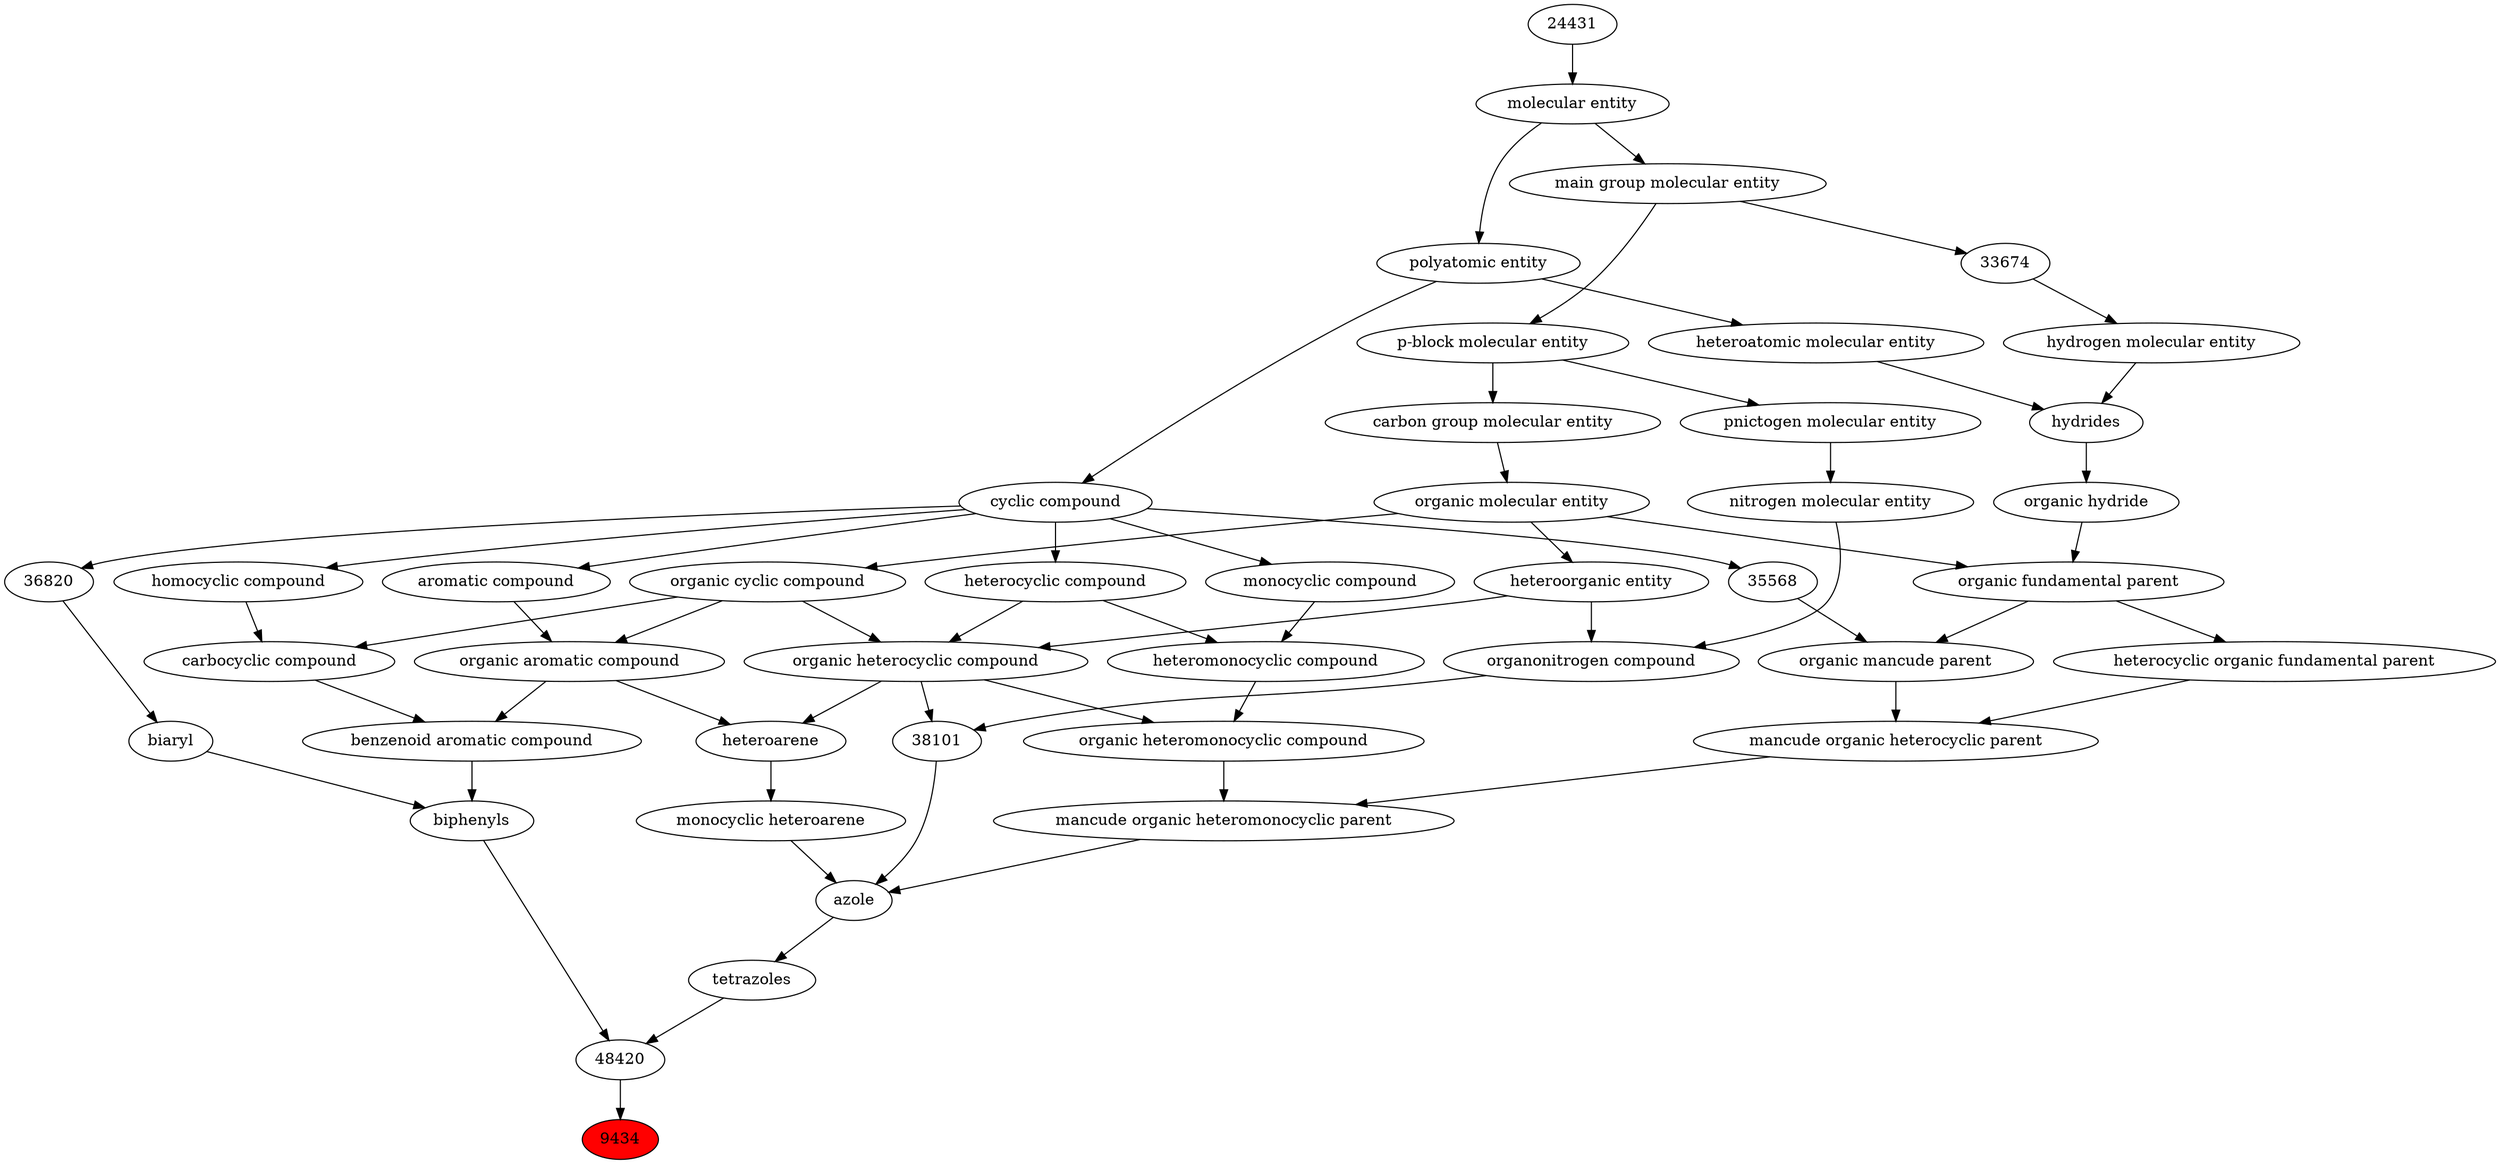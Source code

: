 digraph tree{ 
9434 [label="9434" fillcolor=red style=filled]
48420 -> 9434
48420 [label="48420"]
22888 -> 48420
35689 -> 48420
22888 [label="biphenyls"]
33836 -> 22888
64459 -> 22888
35689 [label="tetrazoles"]
68452 -> 35689
33836 [label="benzenoid aromatic compound"]
33659 -> 33836
33598 -> 33836
64459 [label="biaryl"]
36820 -> 64459
68452 [label="azole"]
35555 -> 68452
38179 -> 68452
38101 -> 68452
33659 [label="organic aromatic compound"]
33832 -> 33659
33655 -> 33659
33598 [label="carbocyclic compound"]
33832 -> 33598
33597 -> 33598
36820 [label="36820"]
33595 -> 36820
35555 [label="mancude organic heteromonocyclic parent"]
25693 -> 35555
35571 -> 35555
38179 [label="monocyclic heteroarene"]
33833 -> 38179
38101 [label="38101"]
24532 -> 38101
35352 -> 38101
33832 [label="organic cyclic compound"]
50860 -> 33832
33655 [label="aromatic compound"]
33595 -> 33655
33597 [label="homocyclic compound"]
33595 -> 33597
33595 [label="cyclic compound"]
36357 -> 33595
25693 [label="organic heteromonocyclic compound"]
33670 -> 25693
24532 -> 25693
35571 [label="mancude organic heterocyclic parent"]
35573 -> 35571
35552 -> 35571
33833 [label="heteroarene"]
33659 -> 33833
24532 -> 33833
24532 [label="organic heterocyclic compound"]
33285 -> 24532
33832 -> 24532
5686 -> 24532
35352 [label="organonitrogen compound"]
51143 -> 35352
33285 -> 35352
50860 [label="organic molecular entity"]
33582 -> 50860
36357 [label="polyatomic entity"]
23367 -> 36357
33670 [label="heteromonocyclic compound"]
5686 -> 33670
33661 -> 33670
35573 [label="organic mancude parent"]
35568 -> 35573
33245 -> 35573
35552 [label="heterocyclic organic fundamental parent"]
33245 -> 35552
33285 [label="heteroorganic entity"]
50860 -> 33285
5686 [label="heterocyclic compound"]
33595 -> 5686
51143 [label="nitrogen molecular entity"]
33302 -> 51143
33582 [label="carbon group molecular entity"]
33675 -> 33582
23367 [label="molecular entity"]
24431 -> 23367
33661 [label="monocyclic compound"]
33595 -> 33661
35568 [label="35568"]
33595 -> 35568
33245 [label="organic fundamental parent"]
50860 -> 33245
37175 -> 33245
33302 [label="pnictogen molecular entity"]
33675 -> 33302
33675 [label="p-block molecular entity"]
33579 -> 33675
24431 [label="24431"]
37175 [label="organic hydride"]
33692 -> 37175
33579 [label="main group molecular entity"]
23367 -> 33579
33692 [label="hydrides"]
33608 -> 33692
37577 -> 33692
33608 [label="hydrogen molecular entity"]
33674 -> 33608
37577 [label="heteroatomic molecular entity"]
36357 -> 37577
33674 [label="33674"]
33579 -> 33674
}